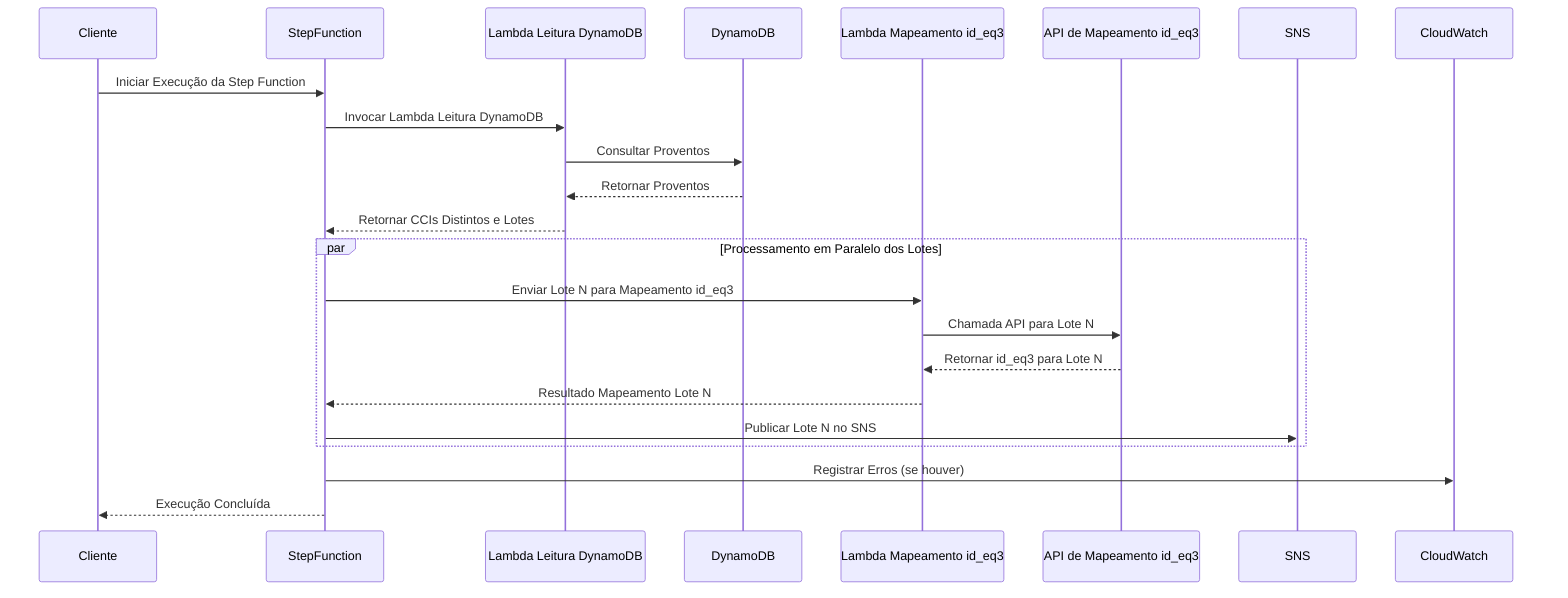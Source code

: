 sequenceDiagram
    participant Cliente
    participant StepFunction
    participant LambdaDynamoDB as Lambda Leitura DynamoDB
    participant DynamoDB
    participant LambdaMap as Lambda Mapeamento id_eq3
    participant API_ID_EQ3 as API de Mapeamento id_eq3
    participant SNS
    participant CloudWatch

    Cliente->>StepFunction: Iniciar Execução da Step Function
    StepFunction->>LambdaDynamoDB: Invocar Lambda Leitura DynamoDB
    LambdaDynamoDB->>DynamoDB: Consultar Proventos
    DynamoDB-->>LambdaDynamoDB: Retornar Proventos
    LambdaDynamoDB-->>StepFunction: Retornar CCIs Distintos e Lotes

    par Processamento em Paralelo dos Lotes
        StepFunction->>LambdaMap: Enviar Lote N para Mapeamento id_eq3
        LambdaMap->>API_ID_EQ3: Chamada API para Lote N
        API_ID_EQ3-->>LambdaMap: Retornar id_eq3 para Lote N
        LambdaMap-->>StepFunction: Resultado Mapeamento Lote N
        StepFunction->>SNS: Publicar Lote N no SNS
    end

    StepFunction->>CloudWatch: Registrar Erros (se houver)
    StepFunction-->>Cliente: Execução Concluída